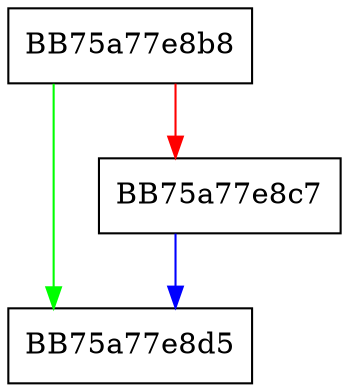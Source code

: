 digraph GetEstablisherFrame {
  node [shape="box"];
  graph [splines=ortho];
  BB75a77e8b8 -> BB75a77e8d5 [color="green"];
  BB75a77e8b8 -> BB75a77e8c7 [color="red"];
  BB75a77e8c7 -> BB75a77e8d5 [color="blue"];
}